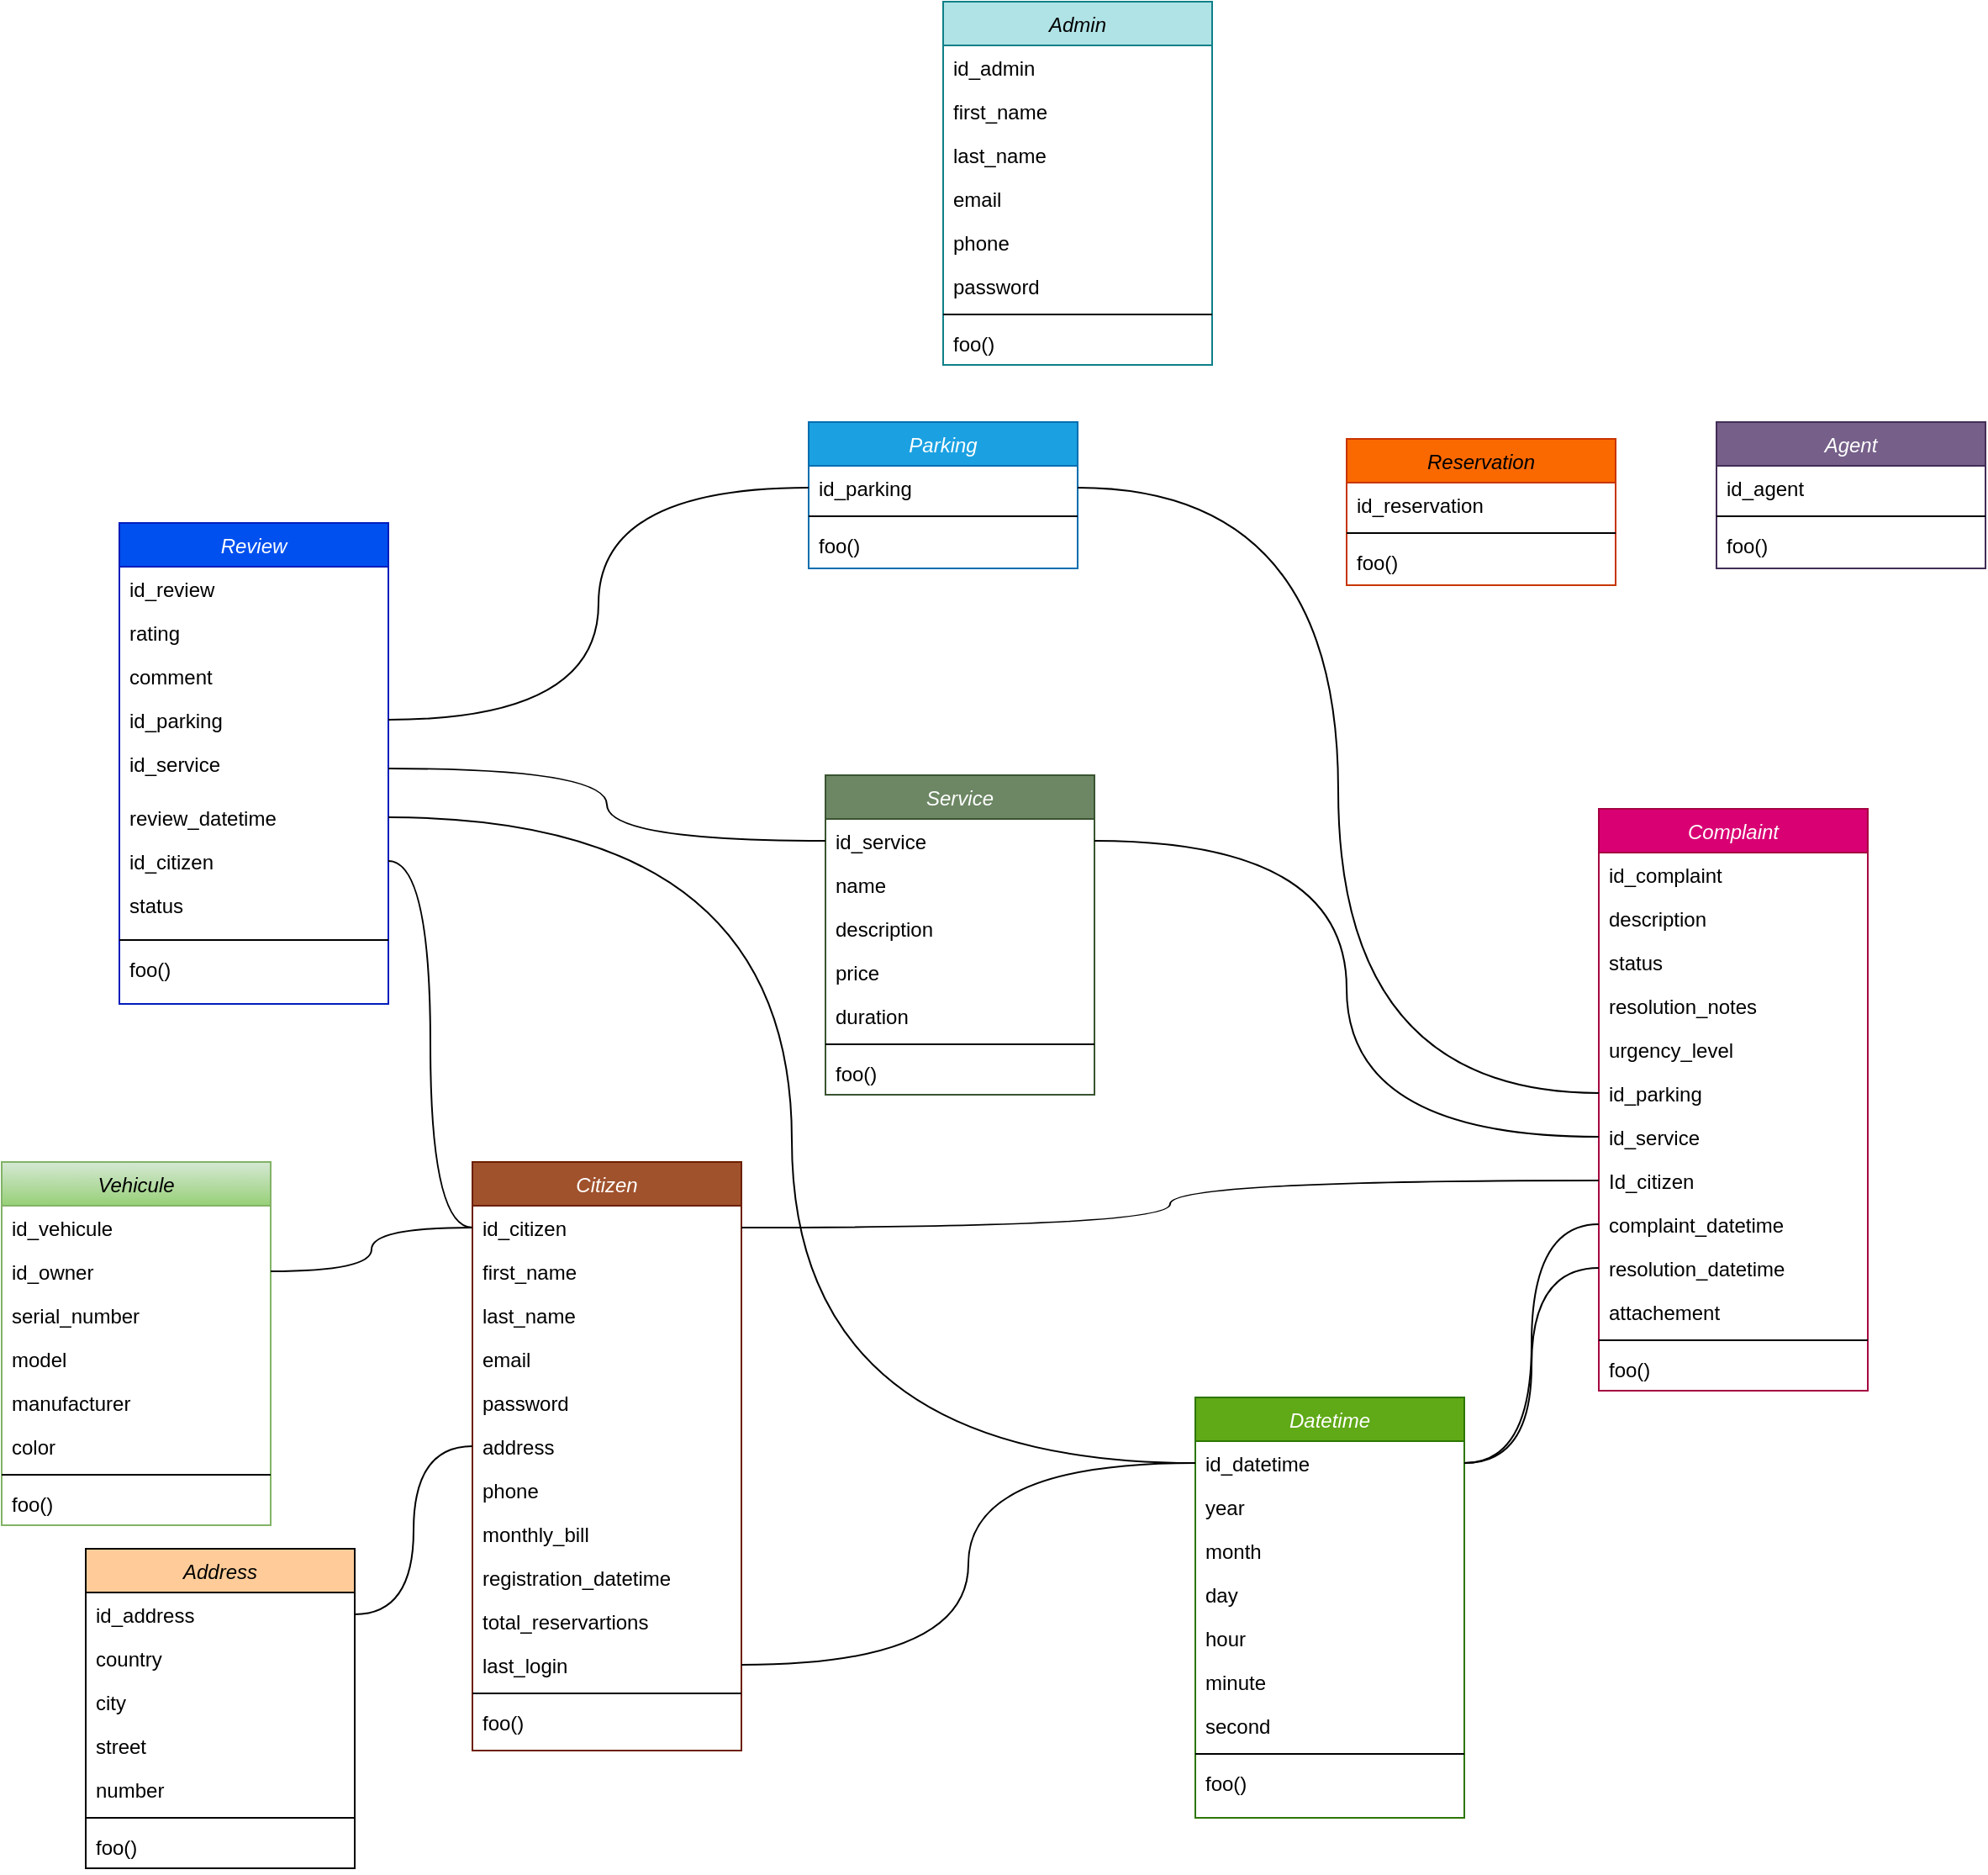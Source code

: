 <mxfile version="24.7.17">
  <diagram id="C5RBs43oDa-KdzZeNtuy" name="Page-1">
    <mxGraphModel dx="2465" dy="2327" grid="1" gridSize="10" guides="1" tooltips="1" connect="1" arrows="1" fold="1" page="1" pageScale="1" pageWidth="1169" pageHeight="1654" math="0" shadow="0">
      <root>
        <mxCell id="WIyWlLk6GJQsqaUBKTNV-0" />
        <mxCell id="WIyWlLk6GJQsqaUBKTNV-1" parent="WIyWlLk6GJQsqaUBKTNV-0" />
        <mxCell id="zkfFHV4jXpPFQw0GAbJ--0" value="Address" style="swimlane;fontStyle=2;align=center;verticalAlign=top;childLayout=stackLayout;horizontal=1;startSize=26;horizontalStack=0;resizeParent=1;resizeLast=0;collapsible=1;marginBottom=0;rounded=0;shadow=0;strokeWidth=1;fillColor=#ffcc99;strokeColor=default;" parent="WIyWlLk6GJQsqaUBKTNV-1" vertex="1">
          <mxGeometry x="-200" y="620" width="160" height="190" as="geometry">
            <mxRectangle x="230" y="140" width="160" height="26" as="alternateBounds" />
          </mxGeometry>
        </mxCell>
        <mxCell id="zkfFHV4jXpPFQw0GAbJ--1" value="id_address" style="text;align=left;verticalAlign=top;spacingLeft=4;spacingRight=4;overflow=hidden;rotatable=0;points=[[0,0.5],[1,0.5]];portConstraint=eastwest;" parent="zkfFHV4jXpPFQw0GAbJ--0" vertex="1">
          <mxGeometry y="26" width="160" height="26" as="geometry" />
        </mxCell>
        <mxCell id="zkfFHV4jXpPFQw0GAbJ--2" value="country" style="text;align=left;verticalAlign=top;spacingLeft=4;spacingRight=4;overflow=hidden;rotatable=0;points=[[0,0.5],[1,0.5]];portConstraint=eastwest;rounded=0;shadow=0;html=0;" parent="zkfFHV4jXpPFQw0GAbJ--0" vertex="1">
          <mxGeometry y="52" width="160" height="26" as="geometry" />
        </mxCell>
        <mxCell id="U60_wA64JXvEOEs5LNQf-66" value="city" style="text;align=left;verticalAlign=top;spacingLeft=4;spacingRight=4;overflow=hidden;rotatable=0;points=[[0,0.5],[1,0.5]];portConstraint=eastwest;rounded=0;shadow=0;html=0;" parent="zkfFHV4jXpPFQw0GAbJ--0" vertex="1">
          <mxGeometry y="78" width="160" height="26" as="geometry" />
        </mxCell>
        <mxCell id="U60_wA64JXvEOEs5LNQf-70" value="street" style="text;align=left;verticalAlign=top;spacingLeft=4;spacingRight=4;overflow=hidden;rotatable=0;points=[[0,0.5],[1,0.5]];portConstraint=eastwest;rounded=0;shadow=0;html=0;" parent="zkfFHV4jXpPFQw0GAbJ--0" vertex="1">
          <mxGeometry y="104" width="160" height="26" as="geometry" />
        </mxCell>
        <mxCell id="U60_wA64JXvEOEs5LNQf-68" value="number" style="text;align=left;verticalAlign=top;spacingLeft=4;spacingRight=4;overflow=hidden;rotatable=0;points=[[0,0.5],[1,0.5]];portConstraint=eastwest;rounded=0;shadow=0;html=0;" parent="zkfFHV4jXpPFQw0GAbJ--0" vertex="1">
          <mxGeometry y="130" width="160" height="26" as="geometry" />
        </mxCell>
        <mxCell id="zkfFHV4jXpPFQw0GAbJ--4" value="" style="line;html=1;strokeWidth=1;align=left;verticalAlign=middle;spacingTop=-1;spacingLeft=3;spacingRight=3;rotatable=0;labelPosition=right;points=[];portConstraint=eastwest;" parent="zkfFHV4jXpPFQw0GAbJ--0" vertex="1">
          <mxGeometry y="156" width="160" height="8" as="geometry" />
        </mxCell>
        <mxCell id="zkfFHV4jXpPFQw0GAbJ--5" value="foo()" style="text;align=left;verticalAlign=top;spacingLeft=4;spacingRight=4;overflow=hidden;rotatable=0;points=[[0,0.5],[1,0.5]];portConstraint=eastwest;" parent="zkfFHV4jXpPFQw0GAbJ--0" vertex="1">
          <mxGeometry y="164" width="160" height="26" as="geometry" />
        </mxCell>
        <mxCell id="U60_wA64JXvEOEs5LNQf-71" value="Review" style="swimlane;fontStyle=2;align=center;verticalAlign=top;childLayout=stackLayout;horizontal=1;startSize=26;horizontalStack=0;resizeParent=1;resizeLast=0;collapsible=1;marginBottom=0;rounded=0;shadow=0;strokeWidth=1;fillColor=#0050ef;strokeColor=#001DBC;fontColor=#ffffff;" parent="WIyWlLk6GJQsqaUBKTNV-1" vertex="1">
          <mxGeometry x="-180" y="10" width="160" height="286" as="geometry">
            <mxRectangle x="230" y="140" width="160" height="26" as="alternateBounds" />
          </mxGeometry>
        </mxCell>
        <mxCell id="U60_wA64JXvEOEs5LNQf-72" value="id_review" style="text;align=left;verticalAlign=top;spacingLeft=4;spacingRight=4;overflow=hidden;rotatable=0;points=[[0,0.5],[1,0.5]];portConstraint=eastwest;" parent="U60_wA64JXvEOEs5LNQf-71" vertex="1">
          <mxGeometry y="26" width="160" height="26" as="geometry" />
        </mxCell>
        <mxCell id="U60_wA64JXvEOEs5LNQf-73" value="rating" style="text;align=left;verticalAlign=top;spacingLeft=4;spacingRight=4;overflow=hidden;rotatable=0;points=[[0,0.5],[1,0.5]];portConstraint=eastwest;rounded=0;shadow=0;html=0;" parent="U60_wA64JXvEOEs5LNQf-71" vertex="1">
          <mxGeometry y="52" width="160" height="26" as="geometry" />
        </mxCell>
        <mxCell id="U60_wA64JXvEOEs5LNQf-74" value="comment" style="text;align=left;verticalAlign=top;spacingLeft=4;spacingRight=4;overflow=hidden;rotatable=0;points=[[0,0.5],[1,0.5]];portConstraint=eastwest;rounded=0;shadow=0;html=0;" parent="U60_wA64JXvEOEs5LNQf-71" vertex="1">
          <mxGeometry y="78" width="160" height="26" as="geometry" />
        </mxCell>
        <mxCell id="U60_wA64JXvEOEs5LNQf-75" value="id_parking" style="text;align=left;verticalAlign=top;spacingLeft=4;spacingRight=4;overflow=hidden;rotatable=0;points=[[0,0.5],[1,0.5]];portConstraint=eastwest;rounded=0;shadow=0;html=0;" parent="U60_wA64JXvEOEs5LNQf-71" vertex="1">
          <mxGeometry y="104" width="160" height="26" as="geometry" />
        </mxCell>
        <mxCell id="U60_wA64JXvEOEs5LNQf-79" value="id_service" style="text;align=left;verticalAlign=top;spacingLeft=4;spacingRight=4;overflow=hidden;rotatable=0;points=[[0,0.5],[1,0.5]];portConstraint=eastwest;rounded=0;shadow=0;html=0;" parent="U60_wA64JXvEOEs5LNQf-71" vertex="1">
          <mxGeometry y="130" width="160" height="32" as="geometry" />
        </mxCell>
        <mxCell id="U60_wA64JXvEOEs5LNQf-77" value="review_datetime" style="text;align=left;verticalAlign=top;spacingLeft=4;spacingRight=4;overflow=hidden;rotatable=0;points=[[0,0.5],[1,0.5]];portConstraint=eastwest;rounded=0;shadow=0;html=0;" parent="U60_wA64JXvEOEs5LNQf-71" vertex="1">
          <mxGeometry y="162" width="160" height="26" as="geometry" />
        </mxCell>
        <mxCell id="U60_wA64JXvEOEs5LNQf-76" value="id_citizen" style="text;align=left;verticalAlign=top;spacingLeft=4;spacingRight=4;overflow=hidden;rotatable=0;points=[[0,0.5],[1,0.5]];portConstraint=eastwest;rounded=0;shadow=0;html=0;" parent="U60_wA64JXvEOEs5LNQf-71" vertex="1">
          <mxGeometry y="188" width="160" height="26" as="geometry" />
        </mxCell>
        <mxCell id="U60_wA64JXvEOEs5LNQf-131" value="status" style="text;align=left;verticalAlign=top;spacingLeft=4;spacingRight=4;overflow=hidden;rotatable=0;points=[[0,0.5],[1,0.5]];portConstraint=eastwest;rounded=0;shadow=0;html=0;" parent="U60_wA64JXvEOEs5LNQf-71" vertex="1">
          <mxGeometry y="214" width="160" height="30" as="geometry" />
        </mxCell>
        <mxCell id="U60_wA64JXvEOEs5LNQf-80" value="" style="line;html=1;strokeWidth=1;align=left;verticalAlign=middle;spacingTop=-1;spacingLeft=3;spacingRight=3;rotatable=0;labelPosition=right;points=[];portConstraint=eastwest;" parent="U60_wA64JXvEOEs5LNQf-71" vertex="1">
          <mxGeometry y="244" width="160" height="8" as="geometry" />
        </mxCell>
        <mxCell id="U60_wA64JXvEOEs5LNQf-81" value="foo()" style="text;align=left;verticalAlign=top;spacingLeft=4;spacingRight=4;overflow=hidden;rotatable=0;points=[[0,0.5],[1,0.5]];portConstraint=eastwest;" parent="U60_wA64JXvEOEs5LNQf-71" vertex="1">
          <mxGeometry y="252" width="160" height="34" as="geometry" />
        </mxCell>
        <mxCell id="U60_wA64JXvEOEs5LNQf-93" value="Complaint" style="swimlane;fontStyle=2;align=center;verticalAlign=top;childLayout=stackLayout;horizontal=1;startSize=26;horizontalStack=0;resizeParent=1;resizeLast=0;collapsible=1;marginBottom=0;rounded=0;shadow=0;strokeWidth=1;fillColor=#d80073;strokeColor=#A50040;fontColor=#ffffff;" parent="WIyWlLk6GJQsqaUBKTNV-1" vertex="1">
          <mxGeometry x="700" y="180" width="160" height="346" as="geometry">
            <mxRectangle x="230" y="140" width="160" height="26" as="alternateBounds" />
          </mxGeometry>
        </mxCell>
        <mxCell id="U60_wA64JXvEOEs5LNQf-94" value="id_complaint" style="text;align=left;verticalAlign=top;spacingLeft=4;spacingRight=4;overflow=hidden;rotatable=0;points=[[0,0.5],[1,0.5]];portConstraint=eastwest;" parent="U60_wA64JXvEOEs5LNQf-93" vertex="1">
          <mxGeometry y="26" width="160" height="26" as="geometry" />
        </mxCell>
        <mxCell id="U60_wA64JXvEOEs5LNQf-95" value="description" style="text;align=left;verticalAlign=top;spacingLeft=4;spacingRight=4;overflow=hidden;rotatable=0;points=[[0,0.5],[1,0.5]];portConstraint=eastwest;rounded=0;shadow=0;html=0;" parent="U60_wA64JXvEOEs5LNQf-93" vertex="1">
          <mxGeometry y="52" width="160" height="26" as="geometry" />
        </mxCell>
        <mxCell id="U60_wA64JXvEOEs5LNQf-97" value="status" style="text;align=left;verticalAlign=top;spacingLeft=4;spacingRight=4;overflow=hidden;rotatable=0;points=[[0,0.5],[1,0.5]];portConstraint=eastwest;rounded=0;shadow=0;html=0;" parent="U60_wA64JXvEOEs5LNQf-93" vertex="1">
          <mxGeometry y="78" width="160" height="26" as="geometry" />
        </mxCell>
        <mxCell id="U60_wA64JXvEOEs5LNQf-99" value="resolution_notes" style="text;align=left;verticalAlign=top;spacingLeft=4;spacingRight=4;overflow=hidden;rotatable=0;points=[[0,0.5],[1,0.5]];portConstraint=eastwest;rounded=0;shadow=0;html=0;" parent="U60_wA64JXvEOEs5LNQf-93" vertex="1">
          <mxGeometry y="104" width="160" height="26" as="geometry" />
        </mxCell>
        <mxCell id="U60_wA64JXvEOEs5LNQf-100" value="urgency_level" style="text;align=left;verticalAlign=top;spacingLeft=4;spacingRight=4;overflow=hidden;rotatable=0;points=[[0,0.5],[1,0.5]];portConstraint=eastwest;rounded=0;shadow=0;html=0;" parent="U60_wA64JXvEOEs5LNQf-93" vertex="1">
          <mxGeometry y="130" width="160" height="26" as="geometry" />
        </mxCell>
        <mxCell id="U60_wA64JXvEOEs5LNQf-130" value="id_parking" style="text;align=left;verticalAlign=top;spacingLeft=4;spacingRight=4;overflow=hidden;rotatable=0;points=[[0,0.5],[1,0.5]];portConstraint=eastwest;rounded=0;shadow=0;html=0;" parent="U60_wA64JXvEOEs5LNQf-93" vertex="1">
          <mxGeometry y="156" width="160" height="26" as="geometry" />
        </mxCell>
        <mxCell id="U60_wA64JXvEOEs5LNQf-128" value="id_service" style="text;align=left;verticalAlign=top;spacingLeft=4;spacingRight=4;overflow=hidden;rotatable=0;points=[[0,0.5],[1,0.5]];portConstraint=eastwest;rounded=0;shadow=0;html=0;" parent="U60_wA64JXvEOEs5LNQf-93" vertex="1">
          <mxGeometry y="182" width="160" height="26" as="geometry" />
        </mxCell>
        <mxCell id="U60_wA64JXvEOEs5LNQf-101" value="Id_citizen" style="text;align=left;verticalAlign=top;spacingLeft=4;spacingRight=4;overflow=hidden;rotatable=0;points=[[0,0.5],[1,0.5]];portConstraint=eastwest;rounded=0;shadow=0;html=0;" parent="U60_wA64JXvEOEs5LNQf-93" vertex="1">
          <mxGeometry y="208" width="160" height="26" as="geometry" />
        </mxCell>
        <mxCell id="U60_wA64JXvEOEs5LNQf-96" value="complaint_datetime" style="text;align=left;verticalAlign=top;spacingLeft=4;spacingRight=4;overflow=hidden;rotatable=0;points=[[0,0.5],[1,0.5]];portConstraint=eastwest;rounded=0;shadow=0;html=0;" parent="U60_wA64JXvEOEs5LNQf-93" vertex="1">
          <mxGeometry y="234" width="160" height="26" as="geometry" />
        </mxCell>
        <mxCell id="U60_wA64JXvEOEs5LNQf-98" value="resolution_datetime" style="text;align=left;verticalAlign=top;spacingLeft=4;spacingRight=4;overflow=hidden;rotatable=0;points=[[0,0.5],[1,0.5]];portConstraint=eastwest;rounded=0;shadow=0;html=0;" parent="U60_wA64JXvEOEs5LNQf-93" vertex="1">
          <mxGeometry y="260" width="160" height="26" as="geometry" />
        </mxCell>
        <mxCell id="U60_wA64JXvEOEs5LNQf-129" value="attachement" style="text;align=left;verticalAlign=top;spacingLeft=4;spacingRight=4;overflow=hidden;rotatable=0;points=[[0,0.5],[1,0.5]];portConstraint=eastwest;rounded=0;shadow=0;html=0;" parent="U60_wA64JXvEOEs5LNQf-93" vertex="1">
          <mxGeometry y="286" width="160" height="26" as="geometry" />
        </mxCell>
        <mxCell id="U60_wA64JXvEOEs5LNQf-102" value="" style="line;html=1;strokeWidth=1;align=left;verticalAlign=middle;spacingTop=-1;spacingLeft=3;spacingRight=3;rotatable=0;labelPosition=right;points=[];portConstraint=eastwest;" parent="U60_wA64JXvEOEs5LNQf-93" vertex="1">
          <mxGeometry y="312" width="160" height="8" as="geometry" />
        </mxCell>
        <mxCell id="U60_wA64JXvEOEs5LNQf-103" value="foo()" style="text;align=left;verticalAlign=top;spacingLeft=4;spacingRight=4;overflow=hidden;rotatable=0;points=[[0,0.5],[1,0.5]];portConstraint=eastwest;" parent="U60_wA64JXvEOEs5LNQf-93" vertex="1">
          <mxGeometry y="320" width="160" height="26" as="geometry" />
        </mxCell>
        <mxCell id="U60_wA64JXvEOEs5LNQf-104" value="Datetime" style="swimlane;fontStyle=2;align=center;verticalAlign=top;childLayout=stackLayout;horizontal=1;startSize=26;horizontalStack=0;resizeParent=1;resizeLast=0;collapsible=1;marginBottom=0;rounded=0;shadow=0;strokeWidth=1;fillColor=#60a917;strokeColor=#2D7600;fontColor=#ffffff;" parent="WIyWlLk6GJQsqaUBKTNV-1" vertex="1">
          <mxGeometry x="460" y="530" width="160" height="250" as="geometry">
            <mxRectangle x="230" y="140" width="160" height="26" as="alternateBounds" />
          </mxGeometry>
        </mxCell>
        <mxCell id="U60_wA64JXvEOEs5LNQf-105" value="id_datetime" style="text;align=left;verticalAlign=top;spacingLeft=4;spacingRight=4;overflow=hidden;rotatable=0;points=[[0,0.5],[1,0.5]];portConstraint=eastwest;" parent="U60_wA64JXvEOEs5LNQf-104" vertex="1">
          <mxGeometry y="26" width="160" height="26" as="geometry" />
        </mxCell>
        <mxCell id="U60_wA64JXvEOEs5LNQf-106" value="year" style="text;align=left;verticalAlign=top;spacingLeft=4;spacingRight=4;overflow=hidden;rotatable=0;points=[[0,0.5],[1,0.5]];portConstraint=eastwest;rounded=0;shadow=0;html=0;" parent="U60_wA64JXvEOEs5LNQf-104" vertex="1">
          <mxGeometry y="52" width="160" height="26" as="geometry" />
        </mxCell>
        <mxCell id="U60_wA64JXvEOEs5LNQf-107" value="month" style="text;align=left;verticalAlign=top;spacingLeft=4;spacingRight=4;overflow=hidden;rotatable=0;points=[[0,0.5],[1,0.5]];portConstraint=eastwest;rounded=0;shadow=0;html=0;" parent="U60_wA64JXvEOEs5LNQf-104" vertex="1">
          <mxGeometry y="78" width="160" height="26" as="geometry" />
        </mxCell>
        <mxCell id="U60_wA64JXvEOEs5LNQf-108" value="day" style="text;align=left;verticalAlign=top;spacingLeft=4;spacingRight=4;overflow=hidden;rotatable=0;points=[[0,0.5],[1,0.5]];portConstraint=eastwest;rounded=0;shadow=0;html=0;" parent="U60_wA64JXvEOEs5LNQf-104" vertex="1">
          <mxGeometry y="104" width="160" height="26" as="geometry" />
        </mxCell>
        <mxCell id="U60_wA64JXvEOEs5LNQf-109" value="hour" style="text;align=left;verticalAlign=top;spacingLeft=4;spacingRight=4;overflow=hidden;rotatable=0;points=[[0,0.5],[1,0.5]];portConstraint=eastwest;rounded=0;shadow=0;html=0;" parent="U60_wA64JXvEOEs5LNQf-104" vertex="1">
          <mxGeometry y="130" width="160" height="26" as="geometry" />
        </mxCell>
        <mxCell id="U60_wA64JXvEOEs5LNQf-110" value="minute" style="text;align=left;verticalAlign=top;spacingLeft=4;spacingRight=4;overflow=hidden;rotatable=0;points=[[0,0.5],[1,0.5]];portConstraint=eastwest;rounded=0;shadow=0;html=0;" parent="U60_wA64JXvEOEs5LNQf-104" vertex="1">
          <mxGeometry y="156" width="160" height="26" as="geometry" />
        </mxCell>
        <mxCell id="U60_wA64JXvEOEs5LNQf-111" value="second" style="text;align=left;verticalAlign=top;spacingLeft=4;spacingRight=4;overflow=hidden;rotatable=0;points=[[0,0.5],[1,0.5]];portConstraint=eastwest;rounded=0;shadow=0;html=0;" parent="U60_wA64JXvEOEs5LNQf-104" vertex="1">
          <mxGeometry y="182" width="160" height="26" as="geometry" />
        </mxCell>
        <mxCell id="U60_wA64JXvEOEs5LNQf-113" value="" style="line;html=1;strokeWidth=1;align=left;verticalAlign=middle;spacingTop=-1;spacingLeft=3;spacingRight=3;rotatable=0;labelPosition=right;points=[];portConstraint=eastwest;" parent="U60_wA64JXvEOEs5LNQf-104" vertex="1">
          <mxGeometry y="208" width="160" height="8" as="geometry" />
        </mxCell>
        <mxCell id="U60_wA64JXvEOEs5LNQf-114" value="foo()" style="text;align=left;verticalAlign=top;spacingLeft=4;spacingRight=4;overflow=hidden;rotatable=0;points=[[0,0.5],[1,0.5]];portConstraint=eastwest;" parent="U60_wA64JXvEOEs5LNQf-104" vertex="1">
          <mxGeometry y="216" width="160" height="26" as="geometry" />
        </mxCell>
        <mxCell id="U60_wA64JXvEOEs5LNQf-115" value="Vehicule" style="swimlane;fontStyle=2;align=center;verticalAlign=top;childLayout=stackLayout;horizontal=1;startSize=26;horizontalStack=0;resizeParent=1;resizeLast=0;collapsible=1;marginBottom=0;rounded=0;shadow=0;strokeWidth=1;fillColor=#d5e8d4;strokeColor=#82b366;gradientColor=#97d077;" parent="WIyWlLk6GJQsqaUBKTNV-1" vertex="1">
          <mxGeometry x="-250" y="390" width="160" height="216" as="geometry">
            <mxRectangle x="230" y="140" width="160" height="26" as="alternateBounds" />
          </mxGeometry>
        </mxCell>
        <mxCell id="U60_wA64JXvEOEs5LNQf-116" value="id_vehicule" style="text;align=left;verticalAlign=top;spacingLeft=4;spacingRight=4;overflow=hidden;rotatable=0;points=[[0,0.5],[1,0.5]];portConstraint=eastwest;" parent="U60_wA64JXvEOEs5LNQf-115" vertex="1">
          <mxGeometry y="26" width="160" height="26" as="geometry" />
        </mxCell>
        <mxCell id="U60_wA64JXvEOEs5LNQf-137" value="id_owner" style="text;align=left;verticalAlign=top;spacingLeft=4;spacingRight=4;overflow=hidden;rotatable=0;points=[[0,0.5],[1,0.5]];portConstraint=eastwest;rounded=0;shadow=0;html=0;" parent="U60_wA64JXvEOEs5LNQf-115" vertex="1">
          <mxGeometry y="52" width="160" height="26" as="geometry" />
        </mxCell>
        <mxCell id="U60_wA64JXvEOEs5LNQf-141" value="serial_number" style="text;align=left;verticalAlign=top;spacingLeft=4;spacingRight=4;overflow=hidden;rotatable=0;points=[[0,0.5],[1,0.5]];portConstraint=eastwest;rounded=0;shadow=0;html=0;" parent="U60_wA64JXvEOEs5LNQf-115" vertex="1">
          <mxGeometry y="78" width="160" height="26" as="geometry" />
        </mxCell>
        <mxCell id="U60_wA64JXvEOEs5LNQf-139" value="model" style="text;align=left;verticalAlign=top;spacingLeft=4;spacingRight=4;overflow=hidden;rotatable=0;points=[[0,0.5],[1,0.5]];portConstraint=eastwest;rounded=0;shadow=0;html=0;" parent="U60_wA64JXvEOEs5LNQf-115" vertex="1">
          <mxGeometry y="104" width="160" height="26" as="geometry" />
        </mxCell>
        <mxCell id="U60_wA64JXvEOEs5LNQf-140" value="manufacturer" style="text;align=left;verticalAlign=top;spacingLeft=4;spacingRight=4;overflow=hidden;rotatable=0;points=[[0,0.5],[1,0.5]];portConstraint=eastwest;rounded=0;shadow=0;html=0;" parent="U60_wA64JXvEOEs5LNQf-115" vertex="1">
          <mxGeometry y="130" width="160" height="26" as="geometry" />
        </mxCell>
        <mxCell id="U60_wA64JXvEOEs5LNQf-138" value="color" style="text;align=left;verticalAlign=top;spacingLeft=4;spacingRight=4;overflow=hidden;rotatable=0;points=[[0,0.5],[1,0.5]];portConstraint=eastwest;rounded=0;shadow=0;html=0;" parent="U60_wA64JXvEOEs5LNQf-115" vertex="1">
          <mxGeometry y="156" width="160" height="26" as="geometry" />
        </mxCell>
        <mxCell id="U60_wA64JXvEOEs5LNQf-124" value="" style="line;html=1;strokeWidth=1;align=left;verticalAlign=middle;spacingTop=-1;spacingLeft=3;spacingRight=3;rotatable=0;labelPosition=right;points=[];portConstraint=eastwest;" parent="U60_wA64JXvEOEs5LNQf-115" vertex="1">
          <mxGeometry y="182" width="160" height="8" as="geometry" />
        </mxCell>
        <mxCell id="U60_wA64JXvEOEs5LNQf-125" value="foo()" style="text;align=left;verticalAlign=top;spacingLeft=4;spacingRight=4;overflow=hidden;rotatable=0;points=[[0,0.5],[1,0.5]];portConstraint=eastwest;" parent="U60_wA64JXvEOEs5LNQf-115" vertex="1">
          <mxGeometry y="190" width="160" height="26" as="geometry" />
        </mxCell>
        <mxCell id="U60_wA64JXvEOEs5LNQf-82" value="Citizen" style="swimlane;fontStyle=2;align=center;verticalAlign=top;childLayout=stackLayout;horizontal=1;startSize=26;horizontalStack=0;resizeParent=1;resizeLast=0;collapsible=1;marginBottom=0;rounded=0;shadow=0;strokeWidth=1;fillColor=#a0522d;fontColor=#ffffff;strokeColor=#6D1F00;" parent="WIyWlLk6GJQsqaUBKTNV-1" vertex="1">
          <mxGeometry x="30" y="390" width="160" height="350" as="geometry">
            <mxRectangle x="230" y="140" width="160" height="26" as="alternateBounds" />
          </mxGeometry>
        </mxCell>
        <mxCell id="U60_wA64JXvEOEs5LNQf-83" value="id_citizen" style="text;align=left;verticalAlign=top;spacingLeft=4;spacingRight=4;overflow=hidden;rotatable=0;points=[[0,0.5],[1,0.5]];portConstraint=eastwest;" parent="U60_wA64JXvEOEs5LNQf-82" vertex="1">
          <mxGeometry y="26" width="160" height="26" as="geometry" />
        </mxCell>
        <mxCell id="U60_wA64JXvEOEs5LNQf-84" value="first_name" style="text;align=left;verticalAlign=top;spacingLeft=4;spacingRight=4;overflow=hidden;rotatable=0;points=[[0,0.5],[1,0.5]];portConstraint=eastwest;rounded=0;shadow=0;html=0;" parent="U60_wA64JXvEOEs5LNQf-82" vertex="1">
          <mxGeometry y="52" width="160" height="26" as="geometry" />
        </mxCell>
        <mxCell id="U60_wA64JXvEOEs5LNQf-85" value="last_name" style="text;align=left;verticalAlign=top;spacingLeft=4;spacingRight=4;overflow=hidden;rotatable=0;points=[[0,0.5],[1,0.5]];portConstraint=eastwest;rounded=0;shadow=0;html=0;" parent="U60_wA64JXvEOEs5LNQf-82" vertex="1">
          <mxGeometry y="78" width="160" height="26" as="geometry" />
        </mxCell>
        <mxCell id="U60_wA64JXvEOEs5LNQf-86" value="email" style="text;align=left;verticalAlign=top;spacingLeft=4;spacingRight=4;overflow=hidden;rotatable=0;points=[[0,0.5],[1,0.5]];portConstraint=eastwest;rounded=0;shadow=0;html=0;" parent="U60_wA64JXvEOEs5LNQf-82" vertex="1">
          <mxGeometry y="104" width="160" height="26" as="geometry" />
        </mxCell>
        <mxCell id="U60_wA64JXvEOEs5LNQf-87" value="password" style="text;align=left;verticalAlign=top;spacingLeft=4;spacingRight=4;overflow=hidden;rotatable=0;points=[[0,0.5],[1,0.5]];portConstraint=eastwest;rounded=0;shadow=0;html=0;" parent="U60_wA64JXvEOEs5LNQf-82" vertex="1">
          <mxGeometry y="130" width="160" height="26" as="geometry" />
        </mxCell>
        <mxCell id="U60_wA64JXvEOEs5LNQf-88" value="address" style="text;align=left;verticalAlign=top;spacingLeft=4;spacingRight=4;overflow=hidden;rotatable=0;points=[[0,0.5],[1,0.5]];portConstraint=eastwest;rounded=0;shadow=0;html=0;" parent="U60_wA64JXvEOEs5LNQf-82" vertex="1">
          <mxGeometry y="156" width="160" height="26" as="geometry" />
        </mxCell>
        <mxCell id="U60_wA64JXvEOEs5LNQf-89" value="phone" style="text;align=left;verticalAlign=top;spacingLeft=4;spacingRight=4;overflow=hidden;rotatable=0;points=[[0,0.5],[1,0.5]];portConstraint=eastwest;rounded=0;shadow=0;html=0;" parent="U60_wA64JXvEOEs5LNQf-82" vertex="1">
          <mxGeometry y="182" width="160" height="26" as="geometry" />
        </mxCell>
        <mxCell id="U60_wA64JXvEOEs5LNQf-90" value="monthly_bill" style="text;align=left;verticalAlign=top;spacingLeft=4;spacingRight=4;overflow=hidden;rotatable=0;points=[[0,0.5],[1,0.5]];portConstraint=eastwest;rounded=0;shadow=0;html=0;" parent="U60_wA64JXvEOEs5LNQf-82" vertex="1">
          <mxGeometry y="208" width="160" height="26" as="geometry" />
        </mxCell>
        <mxCell id="U60_wA64JXvEOEs5LNQf-133" value="registration_datetime" style="text;align=left;verticalAlign=top;spacingLeft=4;spacingRight=4;overflow=hidden;rotatable=0;points=[[0,0.5],[1,0.5]];portConstraint=eastwest;rounded=0;shadow=0;html=0;" parent="U60_wA64JXvEOEs5LNQf-82" vertex="1">
          <mxGeometry y="234" width="160" height="26" as="geometry" />
        </mxCell>
        <mxCell id="U60_wA64JXvEOEs5LNQf-132" value="total_reservartions" style="text;align=left;verticalAlign=top;spacingLeft=4;spacingRight=4;overflow=hidden;rotatable=0;points=[[0,0.5],[1,0.5]];portConstraint=eastwest;rounded=0;shadow=0;html=0;" parent="U60_wA64JXvEOEs5LNQf-82" vertex="1">
          <mxGeometry y="260" width="160" height="26" as="geometry" />
        </mxCell>
        <mxCell id="U60_wA64JXvEOEs5LNQf-134" value="last_login" style="text;align=left;verticalAlign=top;spacingLeft=4;spacingRight=4;overflow=hidden;rotatable=0;points=[[0,0.5],[1,0.5]];portConstraint=eastwest;rounded=0;shadow=0;html=0;" parent="U60_wA64JXvEOEs5LNQf-82" vertex="1">
          <mxGeometry y="286" width="160" height="26" as="geometry" />
        </mxCell>
        <mxCell id="U60_wA64JXvEOEs5LNQf-91" value="" style="line;html=1;strokeWidth=1;align=left;verticalAlign=middle;spacingTop=-1;spacingLeft=3;spacingRight=3;rotatable=0;labelPosition=right;points=[];portConstraint=eastwest;" parent="U60_wA64JXvEOEs5LNQf-82" vertex="1">
          <mxGeometry y="312" width="160" height="8" as="geometry" />
        </mxCell>
        <mxCell id="U60_wA64JXvEOEs5LNQf-92" value="foo()" style="text;align=left;verticalAlign=top;spacingLeft=4;spacingRight=4;overflow=hidden;rotatable=0;points=[[0,0.5],[1,0.5]];portConstraint=eastwest;" parent="U60_wA64JXvEOEs5LNQf-82" vertex="1">
          <mxGeometry y="320" width="160" height="26" as="geometry" />
        </mxCell>
        <mxCell id="U60_wA64JXvEOEs5LNQf-143" value="Agent" style="swimlane;fontStyle=2;align=center;verticalAlign=top;childLayout=stackLayout;horizontal=1;startSize=26;horizontalStack=0;resizeParent=1;resizeLast=0;collapsible=1;marginBottom=0;rounded=0;shadow=0;strokeWidth=1;fillColor=#76608a;strokeColor=#432D57;fontColor=#ffffff;" parent="WIyWlLk6GJQsqaUBKTNV-1" vertex="1">
          <mxGeometry x="770" y="-50" width="160" height="87" as="geometry">
            <mxRectangle x="230" y="140" width="160" height="26" as="alternateBounds" />
          </mxGeometry>
        </mxCell>
        <mxCell id="U60_wA64JXvEOEs5LNQf-144" value="id_agent" style="text;align=left;verticalAlign=top;spacingLeft=4;spacingRight=4;overflow=hidden;rotatable=0;points=[[0,0.5],[1,0.5]];portConstraint=eastwest;" parent="U60_wA64JXvEOEs5LNQf-143" vertex="1">
          <mxGeometry y="26" width="160" height="26" as="geometry" />
        </mxCell>
        <mxCell id="U60_wA64JXvEOEs5LNQf-149" value="" style="line;html=1;strokeWidth=1;align=left;verticalAlign=middle;spacingTop=-1;spacingLeft=3;spacingRight=3;rotatable=0;labelPosition=right;points=[];portConstraint=eastwest;" parent="U60_wA64JXvEOEs5LNQf-143" vertex="1">
          <mxGeometry y="52" width="160" height="8" as="geometry" />
        </mxCell>
        <mxCell id="U60_wA64JXvEOEs5LNQf-150" value="foo()" style="text;align=left;verticalAlign=top;spacingLeft=4;spacingRight=4;overflow=hidden;rotatable=0;points=[[0,0.5],[1,0.5]];portConstraint=eastwest;" parent="U60_wA64JXvEOEs5LNQf-143" vertex="1">
          <mxGeometry y="60" width="160" height="26" as="geometry" />
        </mxCell>
        <mxCell id="U60_wA64JXvEOEs5LNQf-151" value="Admin" style="swimlane;fontStyle=2;align=center;verticalAlign=top;childLayout=stackLayout;horizontal=1;startSize=26;horizontalStack=0;resizeParent=1;resizeLast=0;collapsible=1;marginBottom=0;rounded=0;shadow=0;strokeWidth=1;fillColor=#b0e3e6;strokeColor=#0e8088;" parent="WIyWlLk6GJQsqaUBKTNV-1" vertex="1">
          <mxGeometry x="310" y="-300" width="160" height="216" as="geometry">
            <mxRectangle x="230" y="140" width="160" height="26" as="alternateBounds" />
          </mxGeometry>
        </mxCell>
        <mxCell id="U60_wA64JXvEOEs5LNQf-152" value="id_admin" style="text;align=left;verticalAlign=top;spacingLeft=4;spacingRight=4;overflow=hidden;rotatable=0;points=[[0,0.5],[1,0.5]];portConstraint=eastwest;" parent="U60_wA64JXvEOEs5LNQf-151" vertex="1">
          <mxGeometry y="26" width="160" height="26" as="geometry" />
        </mxCell>
        <mxCell id="U60_wA64JXvEOEs5LNQf-153" value="first_name" style="text;align=left;verticalAlign=top;spacingLeft=4;spacingRight=4;overflow=hidden;rotatable=0;points=[[0,0.5],[1,0.5]];portConstraint=eastwest;rounded=0;shadow=0;html=0;" parent="U60_wA64JXvEOEs5LNQf-151" vertex="1">
          <mxGeometry y="52" width="160" height="26" as="geometry" />
        </mxCell>
        <mxCell id="U60_wA64JXvEOEs5LNQf-154" value="last_name" style="text;align=left;verticalAlign=top;spacingLeft=4;spacingRight=4;overflow=hidden;rotatable=0;points=[[0,0.5],[1,0.5]];portConstraint=eastwest;rounded=0;shadow=0;html=0;" parent="U60_wA64JXvEOEs5LNQf-151" vertex="1">
          <mxGeometry y="78" width="160" height="26" as="geometry" />
        </mxCell>
        <mxCell id="U60_wA64JXvEOEs5LNQf-155" value="email" style="text;align=left;verticalAlign=top;spacingLeft=4;spacingRight=4;overflow=hidden;rotatable=0;points=[[0,0.5],[1,0.5]];portConstraint=eastwest;rounded=0;shadow=0;html=0;" parent="U60_wA64JXvEOEs5LNQf-151" vertex="1">
          <mxGeometry y="104" width="160" height="26" as="geometry" />
        </mxCell>
        <mxCell id="U60_wA64JXvEOEs5LNQf-159" value="phone" style="text;align=left;verticalAlign=top;spacingLeft=4;spacingRight=4;overflow=hidden;rotatable=0;points=[[0,0.5],[1,0.5]];portConstraint=eastwest;rounded=0;shadow=0;html=0;" parent="U60_wA64JXvEOEs5LNQf-151" vertex="1">
          <mxGeometry y="130" width="160" height="26" as="geometry" />
        </mxCell>
        <mxCell id="U60_wA64JXvEOEs5LNQf-156" value="password" style="text;align=left;verticalAlign=top;spacingLeft=4;spacingRight=4;overflow=hidden;rotatable=0;points=[[0,0.5],[1,0.5]];portConstraint=eastwest;rounded=0;shadow=0;html=0;" parent="U60_wA64JXvEOEs5LNQf-151" vertex="1">
          <mxGeometry y="156" width="160" height="26" as="geometry" />
        </mxCell>
        <mxCell id="U60_wA64JXvEOEs5LNQf-157" value="" style="line;html=1;strokeWidth=1;align=left;verticalAlign=middle;spacingTop=-1;spacingLeft=3;spacingRight=3;rotatable=0;labelPosition=right;points=[];portConstraint=eastwest;" parent="U60_wA64JXvEOEs5LNQf-151" vertex="1">
          <mxGeometry y="182" width="160" height="8" as="geometry" />
        </mxCell>
        <mxCell id="U60_wA64JXvEOEs5LNQf-158" value="foo()" style="text;align=left;verticalAlign=top;spacingLeft=4;spacingRight=4;overflow=hidden;rotatable=0;points=[[0,0.5],[1,0.5]];portConstraint=eastwest;" parent="U60_wA64JXvEOEs5LNQf-151" vertex="1">
          <mxGeometry y="190" width="160" height="26" as="geometry" />
        </mxCell>
        <mxCell id="U60_wA64JXvEOEs5LNQf-160" value="Service" style="swimlane;fontStyle=2;align=center;verticalAlign=top;childLayout=stackLayout;horizontal=1;startSize=26;horizontalStack=0;resizeParent=1;resizeLast=0;collapsible=1;marginBottom=0;rounded=0;shadow=0;strokeWidth=1;fillColor=#6d8764;fontColor=#ffffff;strokeColor=#3A5431;" parent="WIyWlLk6GJQsqaUBKTNV-1" vertex="1">
          <mxGeometry x="240" y="160" width="160" height="190" as="geometry">
            <mxRectangle x="230" y="140" width="160" height="26" as="alternateBounds" />
          </mxGeometry>
        </mxCell>
        <mxCell id="U60_wA64JXvEOEs5LNQf-161" value="id_service" style="text;align=left;verticalAlign=top;spacingLeft=4;spacingRight=4;overflow=hidden;rotatable=0;points=[[0,0.5],[1,0.5]];portConstraint=eastwest;" parent="U60_wA64JXvEOEs5LNQf-160" vertex="1">
          <mxGeometry y="26" width="160" height="26" as="geometry" />
        </mxCell>
        <mxCell id="U60_wA64JXvEOEs5LNQf-164" value="name" style="text;align=left;verticalAlign=top;spacingLeft=4;spacingRight=4;overflow=hidden;rotatable=0;points=[[0,0.5],[1,0.5]];portConstraint=eastwest;" parent="U60_wA64JXvEOEs5LNQf-160" vertex="1">
          <mxGeometry y="52" width="160" height="26" as="geometry" />
        </mxCell>
        <mxCell id="U60_wA64JXvEOEs5LNQf-166" value="description" style="text;align=left;verticalAlign=top;spacingLeft=4;spacingRight=4;overflow=hidden;rotatable=0;points=[[0,0.5],[1,0.5]];portConstraint=eastwest;" parent="U60_wA64JXvEOEs5LNQf-160" vertex="1">
          <mxGeometry y="78" width="160" height="26" as="geometry" />
        </mxCell>
        <mxCell id="U60_wA64JXvEOEs5LNQf-168" value="price" style="text;align=left;verticalAlign=top;spacingLeft=4;spacingRight=4;overflow=hidden;rotatable=0;points=[[0,0.5],[1,0.5]];portConstraint=eastwest;" parent="U60_wA64JXvEOEs5LNQf-160" vertex="1">
          <mxGeometry y="104" width="160" height="26" as="geometry" />
        </mxCell>
        <mxCell id="U60_wA64JXvEOEs5LNQf-167" value="duration" style="text;align=left;verticalAlign=top;spacingLeft=4;spacingRight=4;overflow=hidden;rotatable=0;points=[[0,0.5],[1,0.5]];portConstraint=eastwest;" parent="U60_wA64JXvEOEs5LNQf-160" vertex="1">
          <mxGeometry y="130" width="160" height="26" as="geometry" />
        </mxCell>
        <mxCell id="U60_wA64JXvEOEs5LNQf-162" value="" style="line;html=1;strokeWidth=1;align=left;verticalAlign=middle;spacingTop=-1;spacingLeft=3;spacingRight=3;rotatable=0;labelPosition=right;points=[];portConstraint=eastwest;" parent="U60_wA64JXvEOEs5LNQf-160" vertex="1">
          <mxGeometry y="156" width="160" height="8" as="geometry" />
        </mxCell>
        <mxCell id="U60_wA64JXvEOEs5LNQf-163" value="foo()" style="text;align=left;verticalAlign=top;spacingLeft=4;spacingRight=4;overflow=hidden;rotatable=0;points=[[0,0.5],[1,0.5]];portConstraint=eastwest;" parent="U60_wA64JXvEOEs5LNQf-160" vertex="1">
          <mxGeometry y="164" width="160" height="26" as="geometry" />
        </mxCell>
        <mxCell id="U60_wA64JXvEOEs5LNQf-177" value="Parking" style="swimlane;fontStyle=2;align=center;verticalAlign=top;childLayout=stackLayout;horizontal=1;startSize=26;horizontalStack=0;resizeParent=1;resizeLast=0;collapsible=1;marginBottom=0;rounded=0;shadow=0;strokeWidth=1;fillColor=#1ba1e2;strokeColor=#006EAF;fontColor=#ffffff;" parent="WIyWlLk6GJQsqaUBKTNV-1" vertex="1">
          <mxGeometry x="230" y="-50" width="160" height="87" as="geometry">
            <mxRectangle x="230" y="140" width="160" height="26" as="alternateBounds" />
          </mxGeometry>
        </mxCell>
        <mxCell id="U60_wA64JXvEOEs5LNQf-178" value="id_parking" style="text;align=left;verticalAlign=top;spacingLeft=4;spacingRight=4;overflow=hidden;rotatable=0;points=[[0,0.5],[1,0.5]];portConstraint=eastwest;" parent="U60_wA64JXvEOEs5LNQf-177" vertex="1">
          <mxGeometry y="26" width="160" height="26" as="geometry" />
        </mxCell>
        <mxCell id="U60_wA64JXvEOEs5LNQf-179" value="" style="line;html=1;strokeWidth=1;align=left;verticalAlign=middle;spacingTop=-1;spacingLeft=3;spacingRight=3;rotatable=0;labelPosition=right;points=[];portConstraint=eastwest;" parent="U60_wA64JXvEOEs5LNQf-177" vertex="1">
          <mxGeometry y="52" width="160" height="8" as="geometry" />
        </mxCell>
        <mxCell id="U60_wA64JXvEOEs5LNQf-180" value="foo()" style="text;align=left;verticalAlign=top;spacingLeft=4;spacingRight=4;overflow=hidden;rotatable=0;points=[[0,0.5],[1,0.5]];portConstraint=eastwest;" parent="U60_wA64JXvEOEs5LNQf-177" vertex="1">
          <mxGeometry y="60" width="160" height="26" as="geometry" />
        </mxCell>
        <mxCell id="U60_wA64JXvEOEs5LNQf-181" value="Reservation" style="swimlane;fontStyle=2;align=center;verticalAlign=top;childLayout=stackLayout;horizontal=1;startSize=26;horizontalStack=0;resizeParent=1;resizeLast=0;collapsible=1;marginBottom=0;rounded=0;shadow=0;strokeWidth=1;fillColor=#fa6800;strokeColor=#C73500;fontColor=#000000;" parent="WIyWlLk6GJQsqaUBKTNV-1" vertex="1">
          <mxGeometry x="550" y="-40" width="160" height="87" as="geometry">
            <mxRectangle x="230" y="140" width="160" height="26" as="alternateBounds" />
          </mxGeometry>
        </mxCell>
        <mxCell id="U60_wA64JXvEOEs5LNQf-182" value="id_reservation" style="text;align=left;verticalAlign=top;spacingLeft=4;spacingRight=4;overflow=hidden;rotatable=0;points=[[0,0.5],[1,0.5]];portConstraint=eastwest;" parent="U60_wA64JXvEOEs5LNQf-181" vertex="1">
          <mxGeometry y="26" width="160" height="26" as="geometry" />
        </mxCell>
        <mxCell id="U60_wA64JXvEOEs5LNQf-183" value="" style="line;html=1;strokeWidth=1;align=left;verticalAlign=middle;spacingTop=-1;spacingLeft=3;spacingRight=3;rotatable=0;labelPosition=right;points=[];portConstraint=eastwest;" parent="U60_wA64JXvEOEs5LNQf-181" vertex="1">
          <mxGeometry y="52" width="160" height="8" as="geometry" />
        </mxCell>
        <mxCell id="U60_wA64JXvEOEs5LNQf-184" value="foo()" style="text;align=left;verticalAlign=top;spacingLeft=4;spacingRight=4;overflow=hidden;rotatable=0;points=[[0,0.5],[1,0.5]];portConstraint=eastwest;" parent="U60_wA64JXvEOEs5LNQf-181" vertex="1">
          <mxGeometry y="60" width="160" height="26" as="geometry" />
        </mxCell>
        <mxCell id="pQ3O6-oDnfisgp_4ysVO-5" value="" style="endArrow=none;html=1;rounded=0;exitX=1;exitY=0.5;exitDx=0;exitDy=0;edgeStyle=orthogonalEdgeStyle;curved=1;entryX=0;entryY=0.5;entryDx=0;entryDy=0;" edge="1" parent="WIyWlLk6GJQsqaUBKTNV-1" source="U60_wA64JXvEOEs5LNQf-137" target="U60_wA64JXvEOEs5LNQf-83">
          <mxGeometry width="50" height="50" relative="1" as="geometry">
            <mxPoint x="250" y="420" as="sourcePoint" />
            <mxPoint x="330" y="451" as="targetPoint" />
          </mxGeometry>
        </mxCell>
        <mxCell id="pQ3O6-oDnfisgp_4ysVO-6" value="" style="endArrow=none;html=1;rounded=0;exitX=1;exitY=0.5;exitDx=0;exitDy=0;entryX=0;entryY=0.5;entryDx=0;entryDy=0;edgeStyle=orthogonalEdgeStyle;curved=1;" edge="1" parent="WIyWlLk6GJQsqaUBKTNV-1" source="U60_wA64JXvEOEs5LNQf-79" target="U60_wA64JXvEOEs5LNQf-161">
          <mxGeometry width="50" height="50" relative="1" as="geometry">
            <mxPoint x="310" y="324" as="sourcePoint" />
            <mxPoint x="420" y="260" as="targetPoint" />
          </mxGeometry>
        </mxCell>
        <mxCell id="pQ3O6-oDnfisgp_4ysVO-8" value="" style="endArrow=none;html=1;rounded=0;entryX=1;entryY=0.5;entryDx=0;entryDy=0;edgeStyle=orthogonalEdgeStyle;curved=1;" edge="1" parent="WIyWlLk6GJQsqaUBKTNV-1" source="U60_wA64JXvEOEs5LNQf-88" target="zkfFHV4jXpPFQw0GAbJ--1">
          <mxGeometry width="50" height="50" relative="1" as="geometry">
            <mxPoint x="530" y="419" as="sourcePoint" />
            <mxPoint x="640" y="355" as="targetPoint" />
          </mxGeometry>
        </mxCell>
        <mxCell id="pQ3O6-oDnfisgp_4ysVO-9" value="" style="endArrow=none;html=1;rounded=0;exitX=1;exitY=0.5;exitDx=0;exitDy=0;entryX=0;entryY=0.5;entryDx=0;entryDy=0;edgeStyle=orthogonalEdgeStyle;curved=1;" edge="1" parent="WIyWlLk6GJQsqaUBKTNV-1" source="U60_wA64JXvEOEs5LNQf-134" target="U60_wA64JXvEOEs5LNQf-105">
          <mxGeometry width="50" height="50" relative="1" as="geometry">
            <mxPoint x="270" y="564" as="sourcePoint" />
            <mxPoint x="380" y="500" as="targetPoint" />
          </mxGeometry>
        </mxCell>
        <mxCell id="pQ3O6-oDnfisgp_4ysVO-12" value="" style="endArrow=none;html=1;rounded=0;exitX=0;exitY=0.5;exitDx=0;exitDy=0;entryX=1;entryY=0.5;entryDx=0;entryDy=0;edgeStyle=orthogonalEdgeStyle;curved=1;" edge="1" parent="WIyWlLk6GJQsqaUBKTNV-1" source="U60_wA64JXvEOEs5LNQf-96" target="U60_wA64JXvEOEs5LNQf-105">
          <mxGeometry width="50" height="50" relative="1" as="geometry">
            <mxPoint x="280" y="284" as="sourcePoint" />
            <mxPoint x="630" y="319" as="targetPoint" />
          </mxGeometry>
        </mxCell>
        <mxCell id="pQ3O6-oDnfisgp_4ysVO-13" value="" style="endArrow=none;html=1;rounded=0;exitX=0;exitY=0.5;exitDx=0;exitDy=0;entryX=1;entryY=0.5;entryDx=0;entryDy=0;edgeStyle=orthogonalEdgeStyle;curved=1;" edge="1" parent="WIyWlLk6GJQsqaUBKTNV-1" source="U60_wA64JXvEOEs5LNQf-98" target="U60_wA64JXvEOEs5LNQf-105">
          <mxGeometry width="50" height="50" relative="1" as="geometry">
            <mxPoint x="290" y="294" as="sourcePoint" />
            <mxPoint x="640" y="329" as="targetPoint" />
          </mxGeometry>
        </mxCell>
        <mxCell id="pQ3O6-oDnfisgp_4ysVO-15" value="" style="endArrow=none;html=1;rounded=0;exitX=1;exitY=0.5;exitDx=0;exitDy=0;entryX=0;entryY=0.5;entryDx=0;entryDy=0;edgeStyle=orthogonalEdgeStyle;curved=1;" edge="1" parent="WIyWlLk6GJQsqaUBKTNV-1" source="U60_wA64JXvEOEs5LNQf-83" target="U60_wA64JXvEOEs5LNQf-101">
          <mxGeometry width="50" height="50" relative="1" as="geometry">
            <mxPoint x="300" y="304" as="sourcePoint" />
            <mxPoint x="650" y="339" as="targetPoint" />
          </mxGeometry>
        </mxCell>
        <mxCell id="pQ3O6-oDnfisgp_4ysVO-16" value="" style="endArrow=none;html=1;rounded=0;exitX=1;exitY=0.5;exitDx=0;exitDy=0;entryX=0;entryY=0.5;entryDx=0;entryDy=0;edgeStyle=orthogonalEdgeStyle;curved=1;" edge="1" parent="WIyWlLk6GJQsqaUBKTNV-1" source="U60_wA64JXvEOEs5LNQf-161" target="U60_wA64JXvEOEs5LNQf-128">
          <mxGeometry width="50" height="50" relative="1" as="geometry">
            <mxPoint x="310" y="314" as="sourcePoint" />
            <mxPoint x="660" y="349" as="targetPoint" />
          </mxGeometry>
        </mxCell>
        <mxCell id="pQ3O6-oDnfisgp_4ysVO-17" value="" style="endArrow=none;html=1;rounded=0;exitX=1;exitY=0.5;exitDx=0;exitDy=0;entryX=0;entryY=0.5;entryDx=0;entryDy=0;edgeStyle=orthogonalEdgeStyle;curved=1;" edge="1" parent="WIyWlLk6GJQsqaUBKTNV-1" source="U60_wA64JXvEOEs5LNQf-178" target="U60_wA64JXvEOEs5LNQf-130">
          <mxGeometry width="50" height="50" relative="1" as="geometry">
            <mxPoint x="320" y="324" as="sourcePoint" />
            <mxPoint x="670" y="359" as="targetPoint" />
          </mxGeometry>
        </mxCell>
        <mxCell id="pQ3O6-oDnfisgp_4ysVO-18" value="" style="endArrow=none;html=1;rounded=0;exitX=1;exitY=0.5;exitDx=0;exitDy=0;entryX=0;entryY=0.5;entryDx=0;entryDy=0;edgeStyle=orthogonalEdgeStyle;curved=1;" edge="1" parent="WIyWlLk6GJQsqaUBKTNV-1" source="U60_wA64JXvEOEs5LNQf-77" target="U60_wA64JXvEOEs5LNQf-105">
          <mxGeometry width="50" height="50" relative="1" as="geometry">
            <mxPoint x="330" y="334" as="sourcePoint" />
            <mxPoint x="680" y="369" as="targetPoint" />
          </mxGeometry>
        </mxCell>
        <mxCell id="pQ3O6-oDnfisgp_4ysVO-19" value="" style="endArrow=none;html=1;rounded=0;exitX=1;exitY=0.5;exitDx=0;exitDy=0;edgeStyle=orthogonalEdgeStyle;curved=1;" edge="1" parent="WIyWlLk6GJQsqaUBKTNV-1" source="U60_wA64JXvEOEs5LNQf-75" target="U60_wA64JXvEOEs5LNQf-178">
          <mxGeometry width="50" height="50" relative="1" as="geometry">
            <mxPoint x="340" y="344" as="sourcePoint" />
            <mxPoint x="690" y="379" as="targetPoint" />
          </mxGeometry>
        </mxCell>
        <mxCell id="pQ3O6-oDnfisgp_4ysVO-20" value="" style="endArrow=none;html=1;rounded=0;exitX=1;exitY=0.5;exitDx=0;exitDy=0;entryX=0;entryY=0.5;entryDx=0;entryDy=0;edgeStyle=orthogonalEdgeStyle;curved=1;" edge="1" parent="WIyWlLk6GJQsqaUBKTNV-1" source="U60_wA64JXvEOEs5LNQf-76" target="U60_wA64JXvEOEs5LNQf-83">
          <mxGeometry width="50" height="50" relative="1" as="geometry">
            <mxPoint x="350" y="354" as="sourcePoint" />
            <mxPoint x="700" y="389" as="targetPoint" />
          </mxGeometry>
        </mxCell>
      </root>
    </mxGraphModel>
  </diagram>
</mxfile>
